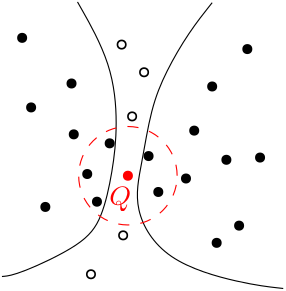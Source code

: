 <?xml version="1.0"?>
<!DOCTYPE ipe SYSTEM "ipe.dtd">
<ipe version="70010" creator="Ipe 7.0.10">
<info created="D:20111222150845" modified="D:20130222220513"/>
<ipestyle name="basic">
<symbol name="arrow/arc(spx)">
<path stroke="sym-stroke" fill="sym-stroke" pen="sym-pen">
0 0 m
-1 0.333 l
-1 -0.333 l
h
</path>
</symbol>
<symbol name="arrow/farc(spx)">
<path stroke="sym-stroke" fill="white" pen="sym-pen">
0 0 m
-1 0.333 l
-1 -0.333 l
h
</path>
</symbol>
<symbol name="mark/circle(sx)" transformations="translations">
<path fill="sym-stroke">
0.6 0 0 0.6 0 0 e
0.4 0 0 0.4 0 0 e
</path>
</symbol>
<symbol name="mark/disk(sx)" transformations="translations">
<path fill="sym-stroke">
0.6 0 0 0.6 0 0 e
</path>
</symbol>
<symbol name="mark/fdisk(sfx)" transformations="translations">
<group>
<path fill="sym-fill">
0.5 0 0 0.5 0 0 e
</path>
<path fill="sym-stroke" fillrule="eofill">
0.6 0 0 0.6 0 0 e
0.4 0 0 0.4 0 0 e
</path>
</group>
</symbol>
<symbol name="mark/box(sx)" transformations="translations">
<path fill="sym-stroke" fillrule="eofill">
-0.6 -0.6 m
0.6 -0.6 l
0.6 0.6 l
-0.6 0.6 l
h
-0.4 -0.4 m
0.4 -0.4 l
0.4 0.4 l
-0.4 0.4 l
h
</path>
</symbol>
<symbol name="mark/square(sx)" transformations="translations">
<path fill="sym-stroke">
-0.6 -0.6 m
0.6 -0.6 l
0.6 0.6 l
-0.6 0.6 l
h
</path>
</symbol>
<symbol name="mark/fsquare(sfx)" transformations="translations">
<group>
<path fill="sym-fill">
-0.5 -0.5 m
0.5 -0.5 l
0.5 0.5 l
-0.5 0.5 l
h
</path>
<path fill="sym-stroke" fillrule="eofill">
-0.6 -0.6 m
0.6 -0.6 l
0.6 0.6 l
-0.6 0.6 l
h
-0.4 -0.4 m
0.4 -0.4 l
0.4 0.4 l
-0.4 0.4 l
h
</path>
</group>
</symbol>
<symbol name="mark/cross(sx)" transformations="translations">
<group>
<path fill="sym-stroke">
-0.43 -0.57 m
0.57 0.43 l
0.43 0.57 l
-0.57 -0.43 l
h
</path>
<path fill="sym-stroke">
-0.43 0.57 m
0.57 -0.43 l
0.43 -0.57 l
-0.57 0.43 l
h
</path>
</group>
</symbol>
<symbol name="arrow/fnormal(spx)">
<path stroke="sym-stroke" fill="white" pen="sym-pen">
0 0 m
-1 0.333 l
-1 -0.333 l
h
</path>
</symbol>
<symbol name="arrow/pointed(spx)">
<path stroke="sym-stroke" fill="sym-stroke" pen="sym-pen">
0 0 m
-1 0.333 l
-0.8 0 l
-1 -0.333 l
h
</path>
</symbol>
<symbol name="arrow/fpointed(spx)">
<path stroke="sym-stroke" fill="white" pen="sym-pen">
0 0 m
-1 0.333 l
-0.8 0 l
-1 -0.333 l
h
</path>
</symbol>
<symbol name="arrow/linear(spx)">
<path stroke="sym-stroke" pen="sym-pen">
-1 0.333 m
0 0 l
-1 -0.333 l
</path>
</symbol>
<symbol name="arrow/fdouble(spx)">
<path stroke="sym-stroke" fill="white" pen="sym-pen">
0 0 m
-1 0.333 l
-1 -0.333 l
h
-1 0 m
-2 0.333 l
-2 -0.333 l
h
</path>
</symbol>
<symbol name="arrow/double(spx)">
<path stroke="sym-stroke" fill="sym-stroke" pen="sym-pen">
0 0 m
-1 0.333 l
-1 -0.333 l
h
-1 0 m
-2 0.333 l
-2 -0.333 l
h
</path>
</symbol>
<pen name="heavier" value="0.8"/>
<pen name="fat" value="1.2"/>
<pen name="ultrafat" value="2"/>
<symbolsize name="large" value="5"/>
<symbolsize name="small" value="2"/>
<symbolsize name="tiny" value="1.1"/>
<arrowsize name="large" value="10"/>
<arrowsize name="small" value="5"/>
<arrowsize name="tiny" value="3"/>
<color name="red" value="1 0 0"/>
<color name="green" value="0 1 0"/>
<color name="blue" value="0 0 1"/>
<color name="yellow" value="1 1 0"/>
<color name="orange" value="1 0.647 0"/>
<color name="gold" value="1 0.843 0"/>
<color name="purple" value="0.627 0.125 0.941"/>
<color name="gray" value="0.745"/>
<color name="brown" value="0.647 0.165 0.165"/>
<color name="navy" value="0 0 0.502"/>
<color name="pink" value="1 0.753 0.796"/>
<color name="seagreen" value="0.18 0.545 0.341"/>
<color name="turquoise" value="0.251 0.878 0.816"/>
<color name="violet" value="0.933 0.51 0.933"/>
<color name="darkblue" value="0 0 0.545"/>
<color name="darkcyan" value="0 0.545 0.545"/>
<color name="darkgray" value="0.663"/>
<color name="darkgreen" value="0 0.392 0"/>
<color name="darkmagenta" value="0.545 0 0.545"/>
<color name="darkorange" value="1 0.549 0"/>
<color name="darkred" value="0.545 0 0"/>
<color name="lightblue" value="0.678 0.847 0.902"/>
<color name="lightcyan" value="0.878 1 1"/>
<color name="lightgray" value="0.827"/>
<color name="lightgreen" value="0.565 0.933 0.565"/>
<color name="lightyellow" value="1 1 0.878"/>
<dashstyle name="dashed" value="[4] 0"/>
<dashstyle name="dotted" value="[1 3] 0"/>
<dashstyle name="dash dotted" value="[4 2 1 2] 0"/>
<dashstyle name="dash dot dotted" value="[4 2 1 2 1 2] 0"/>
<textsize name="large" value="\large"/>
<textsize name="Large" value="\Large"/>
<textsize name="LARGE" value="\LARGE"/>
<textsize name="huge" value="\huge"/>
<textsize name="Huge" value="\Huge"/>
<textsize name="small" value="\small"/>
<textsize name="footnote" value="\footnotesize"/>
<textsize name="tiny" value="\tiny"/>
<textstyle name="center" begin="\begin{center}" end="\end{center}"/>
<textstyle name="itemize" begin="\begin{itemize}" end="\end{itemize}"/>
<textstyle name="item" begin="\begin{itemize}\item{}" end="\end{itemize}"/>
<gridsize name="4 pts" value="4"/>
<gridsize name="8 pts (~3 mm)" value="8"/>
<gridsize name="16 pts (~6 mm)" value="16"/>
<gridsize name="32 pts (~12 mm)" value="32"/>
<gridsize name="10 pts (~3.5 mm)" value="10"/>
<gridsize name="20 pts (~7 mm)" value="20"/>
<gridsize name="14 pts (~5 mm)" value="14"/>
<gridsize name="28 pts (~10 mm)" value="28"/>
<gridsize name="56 pts (~20 mm)" value="56"/>
<anglesize name="90 deg" value="90"/>
<anglesize name="60 deg" value="60"/>
<anglesize name="45 deg" value="45"/>
<anglesize name="30 deg" value="30"/>
<anglesize name="22.5 deg" value="22.5"/>
<tiling name="falling" angle="-60" step="4" width="1"/>
<tiling name="rising" angle="30" step="4" width="1"/>
</ipestyle>
<page>
<layer name="alpha"/>
<view layers="alpha" active="alpha"/>
<path layer="alpha" matrix="1 0 0 1 -106.385 -2.42396" stroke="black">
183.811 831.5 m
196.469 809.146
198.355 787.061
196.469 770.362
192.699 753.395
185.966 744.237
162.265 733.195
156.609 732.656 s
</path>
<path matrix="1 0 0 1 -106.385 -2.42396" stroke="black">
232.29 831.231 m
223.941 820.727
215.592 806.452
210.205 793.255
206.973 773.056
203.472 757.165
214.784 738.043
243.333 729.963
257.876 728.347 s
</path>
<use matrix="1 0 0 1 -106.385 -2.42396" name="mark/circle(sx)" pos="199.701 816.148" size="normal" stroke="black"/>
<use matrix="1 0 0 1 -106.385 -2.42396" name="mark/circle(sx)" pos="207.781 806.183" size="normal" stroke="black"/>
<use matrix="1 0 0 1 -106.385 -2.42396" name="mark/circle(sx)" pos="200.24 747.469" size="normal" stroke="black"/>
<use matrix="1 0 0 1 -106.385 -2.42396" name="mark/circle(sx)" pos="188.659 733.464" size="normal" stroke="black"/>
<use matrix="1 0 0 1 -106.385 -2.42396" name="mark/circle(sx)" pos="203.472 790.293" size="normal" stroke="black"/>
<use matrix="1 0 0 1 -106.385 -2.42396" name="mark/disk(sx)" pos="181.656 802.143" size="normal" stroke="black"/>
<use matrix="1 0 0 1 -106.385 -2.42396" name="mark/disk(sx)" pos="182.464 783.829" size="normal" stroke="black"/>
<use matrix="1 0 0 1 -106.385 -2.42396" name="mark/disk(sx)" pos="187.312 769.554" size="normal" stroke="black"/>
<use matrix="1 0 0 1 -106.385 -2.42396" name="mark/disk(sx)" pos="172.23 757.704" size="normal" stroke="black"/>
<use matrix="1 0 0 1 -106.385 -2.42396" name="mark/disk(sx)" pos="167.113 793.525" size="normal" stroke="black"/>
<use matrix="1 0 0 1 -106.385 -2.42396" name="mark/disk(sx)" pos="163.881 818.572" size="normal" stroke="black"/>
<use matrix="1 0 0 1 -106.385 -2.42396" name="mark/disk(sx)" pos="244.949 814.532" size="normal" stroke="black"/>
<use matrix="1 0 0 1 -106.385 -2.42396" name="mark/disk(sx)" pos="232.29 801.066" size="normal" stroke="black"/>
<use matrix="1 0 0 1 -106.385 -2.42396" name="mark/disk(sx)" pos="225.826 785.175" size="normal" stroke="black"/>
<use matrix="1 0 0 1 -106.385 -2.42396" name="mark/disk(sx)" pos="222.864 767.938" size="normal" stroke="black"/>
<use matrix="1 0 0 1 -106.385 -2.42396" name="mark/disk(sx)" pos="241.986 750.971" size="normal" stroke="black"/>
<use matrix="1 0 0 1 -106.385 -2.42396" name="mark/disk(sx)" pos="233.906 744.776" size="normal" stroke="black"/>
<use matrix="1 0 0 1 -106.385 -2.42396" name="mark/disk(sx)" pos="237.407 774.672" size="normal" stroke="black"/>
<use matrix="1 0 0 1 -106.385 -2.42396" name="mark/disk(sx)" pos="249.527 775.479" size="normal" stroke="black"/>
<use matrix="1 0 0 1 -106.385 -2.42396" name="mark/disk(sx)" pos="212.899 763.09" size="normal" stroke="black"/>
<use matrix="1 0 0 1 -106.385 -2.42396" name="mark/disk(sx)" pos="209.397 776.018" size="normal" stroke="black"/>
<use matrix="1 0 0 1 -106.385 -2.42396" name="mark/disk(sx)" pos="195.392 780.597" size="normal" stroke="black"/>
<use matrix="1 0 0 1 -106.385 -2.42396" name="mark/disk(sx)" pos="190.814 759.589" size="normal" stroke="black"/>
<text matrix="1 0 0 1 -10.2485 -35.5171" transformations="translations" pos="99.0581 791.366" stroke="blue" type="label" width="7.876" height="6.815" depth="1.93" valign="baseline">\textcolor{red}{$Q$}</text>
<use matrix="1 0 0 1 -16.4291 -17.4877" name="mark/disk(sx)" pos="112 784" size="normal" stroke="red"/>
<path matrix="1 0 0 1 0 -4.29063" stroke="red" dash="dashed">
17.7209 0 0 17.7209 95.5709 770.803 e
</path>
</page>
</ipe>
